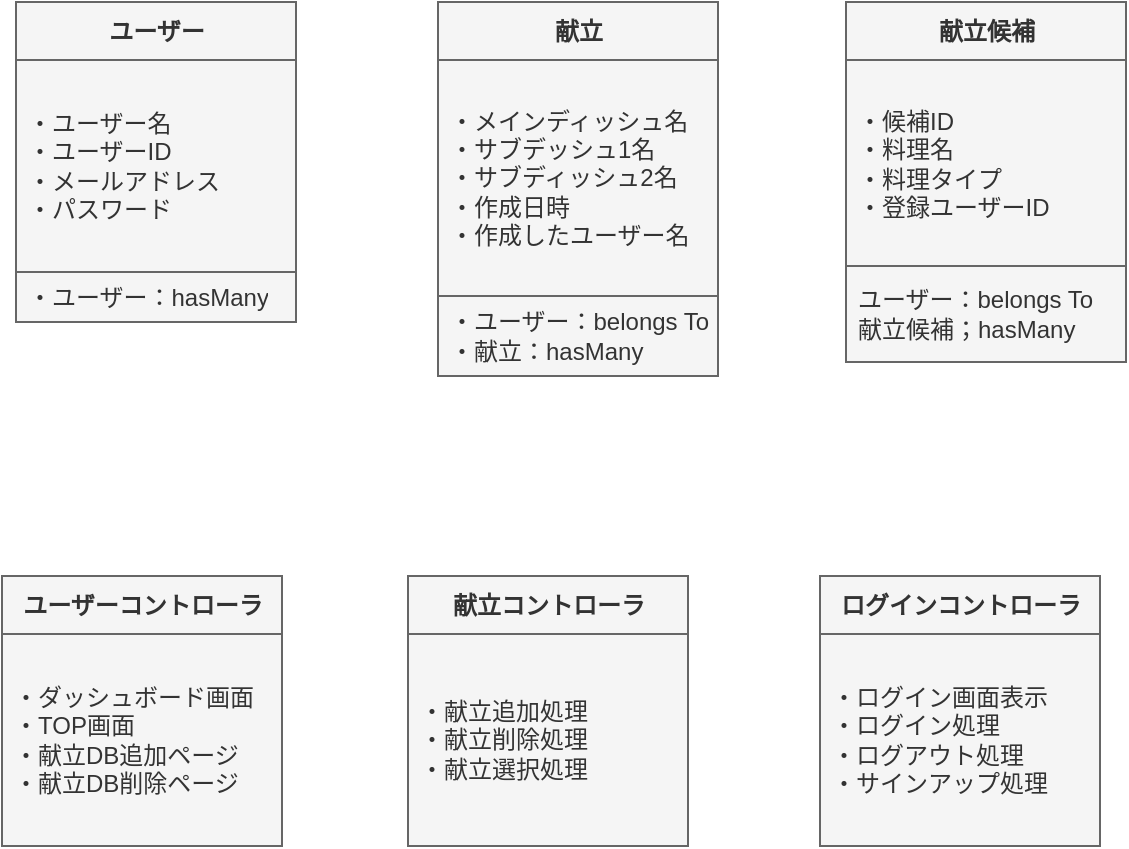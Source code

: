 <mxfile>
    <diagram id="oCzowiCuBCSqGxhbKI6m" name="ページ1">
        <mxGraphModel dx="540" dy="734" grid="0" gridSize="10" guides="1" tooltips="1" connect="1" arrows="1" fold="1" page="1" pageScale="1" pageWidth="827" pageHeight="1169" background="#ffffff" math="0" shadow="0">
            <root>
                <mxCell id="0"/>
                <mxCell id="1" parent="0"/>
                <mxCell id="2" value="ユーザー" style="swimlane;fontStyle=1;align=center;verticalAlign=middle;childLayout=stackLayout;horizontal=1;startSize=29;horizontalStack=0;resizeParent=1;resizeParentMax=0;resizeLast=0;collapsible=0;marginBottom=0;html=1;fillColor=#f5f5f5;fontColor=#333333;strokeColor=#666666;" vertex="1" parent="1">
                    <mxGeometry x="56" y="85" width="140" height="160" as="geometry"/>
                </mxCell>
                <mxCell id="3" value="・ユーザー名&lt;br&gt;・ユーザーID&lt;br&gt;・メールアドレス&lt;br&gt;・パスワード" style="text;html=1;strokeColor=#666666;fillColor=#f5f5f5;align=left;verticalAlign=middle;spacingLeft=4;spacingRight=4;overflow=hidden;rotatable=0;points=[[0,0.5],[1,0.5]];portConstraint=eastwest;fontColor=#333333;" vertex="1" parent="2">
                    <mxGeometry y="29" width="140" height="106" as="geometry"/>
                </mxCell>
                <mxCell id="4" value="・ユーザー：hasMany" style="text;html=1;strokeColor=#666666;fillColor=#f5f5f5;align=left;verticalAlign=middle;spacingLeft=4;spacingRight=4;overflow=hidden;rotatable=0;points=[[0,0.5],[1,0.5]];portConstraint=eastwest;fontColor=#333333;" vertex="1" parent="2">
                    <mxGeometry y="135" width="140" height="25" as="geometry"/>
                </mxCell>
                <mxCell id="6" value="献立" style="swimlane;fontStyle=1;align=center;verticalAlign=middle;childLayout=stackLayout;horizontal=1;startSize=29;horizontalStack=0;resizeParent=1;resizeParentMax=0;resizeLast=0;collapsible=0;marginBottom=0;html=1;fillColor=#f5f5f5;fontColor=#333333;strokeColor=#666666;" vertex="1" parent="1">
                    <mxGeometry x="267" y="85" width="140" height="187" as="geometry"/>
                </mxCell>
                <mxCell id="7" value="・メインディッシュ名&lt;br&gt;・サブデッシュ1名&lt;br&gt;・サブディッシュ2名&lt;br&gt;・作成日時&lt;br&gt;・作成したユーザー名" style="text;html=1;strokeColor=#666666;fillColor=#f5f5f5;align=left;verticalAlign=middle;spacingLeft=4;spacingRight=4;overflow=hidden;rotatable=0;points=[[0,0.5],[1,0.5]];portConstraint=eastwest;fontColor=#333333;" vertex="1" parent="6">
                    <mxGeometry y="29" width="140" height="118" as="geometry"/>
                </mxCell>
                <mxCell id="8" value="・ユーザー：belongs To&lt;br&gt;・献立：hasMany" style="text;html=1;strokeColor=#666666;fillColor=#f5f5f5;align=left;verticalAlign=middle;spacingLeft=4;spacingRight=4;overflow=hidden;rotatable=0;points=[[0,0.5],[1,0.5]];portConstraint=eastwest;fontColor=#333333;" vertex="1" parent="6">
                    <mxGeometry y="147" width="140" height="40" as="geometry"/>
                </mxCell>
                <mxCell id="9" value="献立候補" style="swimlane;fontStyle=1;align=center;verticalAlign=middle;childLayout=stackLayout;horizontal=1;startSize=29;horizontalStack=0;resizeParent=1;resizeParentMax=0;resizeLast=0;collapsible=0;marginBottom=0;html=1;fillColor=#f5f5f5;fontColor=#333333;strokeColor=#666666;" vertex="1" parent="1">
                    <mxGeometry x="471" y="85" width="140" height="180" as="geometry"/>
                </mxCell>
                <mxCell id="10" value="・候補ID&lt;br&gt;・料理名&lt;br&gt;・料理タイプ&lt;br&gt;・登録ユーザーID&lt;br&gt;" style="text;html=1;strokeColor=#666666;fillColor=#f5f5f5;align=left;verticalAlign=middle;spacingLeft=4;spacingRight=4;overflow=hidden;rotatable=0;points=[[0,0.5],[1,0.5]];portConstraint=eastwest;fontColor=#333333;" vertex="1" parent="9">
                    <mxGeometry y="29" width="140" height="103" as="geometry"/>
                </mxCell>
                <mxCell id="11" value="ユーザー：belongs To&lt;br&gt;献立候補；hasMany" style="text;html=1;strokeColor=#666666;fillColor=#f5f5f5;align=left;verticalAlign=middle;spacingLeft=4;spacingRight=4;overflow=hidden;rotatable=0;points=[[0,0.5],[1,0.5]];portConstraint=eastwest;fontColor=#333333;" vertex="1" parent="9">
                    <mxGeometry y="132" width="140" height="48" as="geometry"/>
                </mxCell>
                <mxCell id="12" value="ユーザーコントローラ" style="swimlane;fontStyle=1;align=center;verticalAlign=middle;childLayout=stackLayout;horizontal=1;startSize=29;horizontalStack=0;resizeParent=1;resizeParentMax=0;resizeLast=0;collapsible=0;marginBottom=0;html=1;fillColor=#f5f5f5;fontColor=#333333;strokeColor=#666666;" vertex="1" parent="1">
                    <mxGeometry x="49" y="372" width="140" height="135" as="geometry"/>
                </mxCell>
                <mxCell id="13" value="・ダッシュボード画面&lt;br&gt;・TOP画面&lt;br&gt;・献立DB追加ページ&lt;br&gt;・献立DB削除ページ" style="text;html=1;strokeColor=#666666;fillColor=#f5f5f5;align=left;verticalAlign=middle;spacingLeft=4;spacingRight=4;overflow=hidden;rotatable=0;points=[[0,0.5],[1,0.5]];portConstraint=eastwest;fontColor=#333333;" vertex="1" parent="12">
                    <mxGeometry y="29" width="140" height="106" as="geometry"/>
                </mxCell>
                <mxCell id="15" value="ログインコントローラ" style="swimlane;fontStyle=1;align=center;verticalAlign=middle;childLayout=stackLayout;horizontal=1;startSize=29;horizontalStack=0;resizeParent=1;resizeParentMax=0;resizeLast=0;collapsible=0;marginBottom=0;html=1;fillColor=#f5f5f5;fontColor=#333333;strokeColor=#666666;" vertex="1" parent="1">
                    <mxGeometry x="458" y="372" width="140" height="135" as="geometry"/>
                </mxCell>
                <mxCell id="16" value="・ログイン画面表示&lt;br&gt;・ログイン処理&lt;br&gt;・ログアウト処理&lt;br&gt;・サインアップ処理" style="text;html=1;strokeColor=#666666;fillColor=#f5f5f5;align=left;verticalAlign=middle;spacingLeft=4;spacingRight=4;overflow=hidden;rotatable=0;points=[[0,0.5],[1,0.5]];portConstraint=eastwest;fontColor=#333333;" vertex="1" parent="15">
                    <mxGeometry y="29" width="140" height="106" as="geometry"/>
                </mxCell>
                <mxCell id="18" value="献立コントローラ" style="swimlane;fontStyle=1;align=center;verticalAlign=middle;childLayout=stackLayout;horizontal=1;startSize=29;horizontalStack=0;resizeParent=1;resizeParentMax=0;resizeLast=0;collapsible=0;marginBottom=0;html=1;fillColor=#f5f5f5;fontColor=#333333;strokeColor=#666666;" vertex="1" parent="1">
                    <mxGeometry x="252" y="372" width="140" height="135" as="geometry"/>
                </mxCell>
                <mxCell id="19" value="・献立追加処理&lt;br&gt;・献立削除処理&lt;br&gt;・献立選択処理" style="text;html=1;strokeColor=#666666;fillColor=#f5f5f5;align=left;verticalAlign=middle;spacingLeft=4;spacingRight=4;overflow=hidden;rotatable=0;points=[[0,0.5],[1,0.5]];portConstraint=eastwest;fontColor=#333333;" vertex="1" parent="18">
                    <mxGeometry y="29" width="140" height="106" as="geometry"/>
                </mxCell>
            </root>
        </mxGraphModel>
    </diagram>
</mxfile>